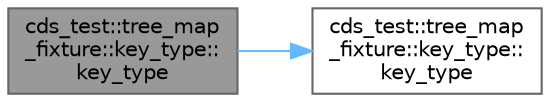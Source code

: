 digraph "cds_test::tree_map_fixture::key_type::key_type"
{
 // LATEX_PDF_SIZE
  bgcolor="transparent";
  edge [fontname=Helvetica,fontsize=10,labelfontname=Helvetica,labelfontsize=10];
  node [fontname=Helvetica,fontsize=10,shape=box,height=0.2,width=0.4];
  rankdir="LR";
  Node1 [id="Node000001",label="cds_test::tree_map\l_fixture::key_type::\lkey_type",height=0.2,width=0.4,color="gray40", fillcolor="grey60", style="filled", fontcolor="black",tooltip=" "];
  Node1 -> Node2 [id="edge1_Node000001_Node000002",color="steelblue1",style="solid",tooltip=" "];
  Node2 [id="Node000002",label="cds_test::tree_map\l_fixture::key_type::\lkey_type",height=0.2,width=0.4,color="grey40", fillcolor="white", style="filled",URL="$structcds__test_1_1tree__map__fixture_1_1key__type.html#a766ba589ea1a1830e99876f57630b22e",tooltip=" "];
}
